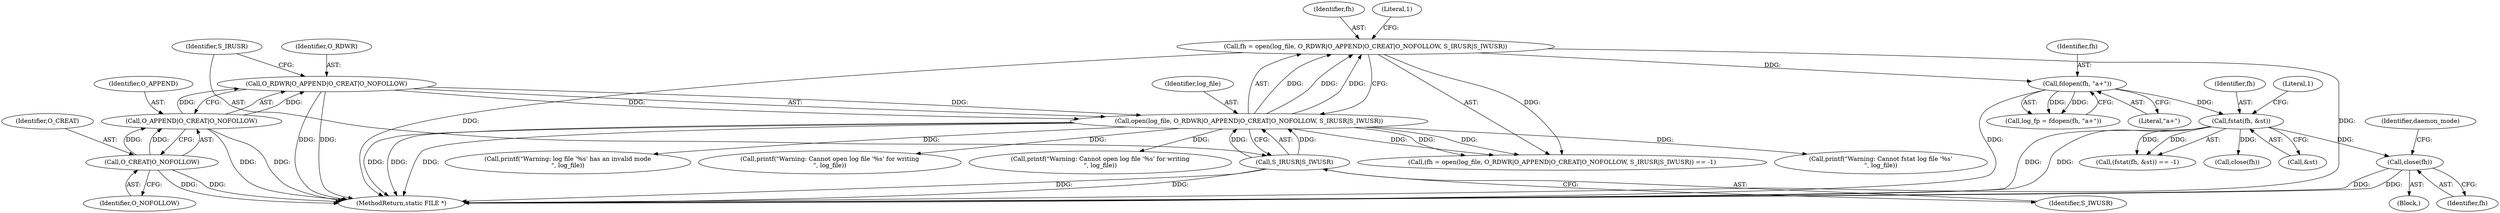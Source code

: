 digraph "0_nagioscore_c29557dec91eba2306f5fb11b8da4474ba63f8c4_0@API" {
"1000198" [label="(Call,close(fh))"];
"1000159" [label="(Call,fstat(fh, &st))"];
"1000140" [label="(Call,fdopen(fh, \"a+\"))"];
"1000112" [label="(Call,fh = open(log_file, O_RDWR|O_APPEND|O_CREAT|O_NOFOLLOW, S_IRUSR|S_IWUSR))"];
"1000114" [label="(Call,open(log_file, O_RDWR|O_APPEND|O_CREAT|O_NOFOLLOW, S_IRUSR|S_IWUSR))"];
"1000116" [label="(Call,O_RDWR|O_APPEND|O_CREAT|O_NOFOLLOW)"];
"1000118" [label="(Call,O_APPEND|O_CREAT|O_NOFOLLOW)"];
"1000120" [label="(Call,O_CREAT|O_NOFOLLOW)"];
"1000123" [label="(Call,S_IRUSR|S_IWUSR)"];
"1000113" [label="(Identifier,fh)"];
"1000194" [label="(Block,)"];
"1000116" [label="(Call,O_RDWR|O_APPEND|O_CREAT|O_NOFOLLOW)"];
"1000159" [label="(Call,fstat(fh, &st))"];
"1000124" [label="(Identifier,S_IRUSR)"];
"1000198" [label="(Call,close(fh))"];
"1000133" [label="(Call,printf(\"Warning: Cannot open log file '%s' for writing\n\", log_file))"];
"1000161" [label="(Call,&st)"];
"1000119" [label="(Identifier,O_APPEND)"];
"1000164" [label="(Literal,1)"];
"1000158" [label="(Call,(fstat(fh, &st)) == -1)"];
"1000138" [label="(Call,log_fp = fdopen(fh, \"a+\"))"];
"1000169" [label="(Call,close(fh))"];
"1000120" [label="(Call,O_CREAT|O_NOFOLLOW)"];
"1000127" [label="(Literal,1)"];
"1000123" [label="(Call,S_IRUSR|S_IWUSR)"];
"1000121" [label="(Identifier,O_CREAT)"];
"1000111" [label="(Call,(fh = open(log_file, O_RDWR|O_APPEND|O_CREAT|O_NOFOLLOW, S_IRUSR|S_IWUSR)) == -1)"];
"1000117" [label="(Identifier,O_RDWR)"];
"1000175" [label="(Call,printf(\"Warning: Cannot fstat log file '%s'\n\", log_file))"];
"1000202" [label="(Identifier,daemon_mode)"];
"1000140" [label="(Call,fdopen(fh, \"a+\"))"];
"1000160" [label="(Identifier,fh)"];
"1000218" [label="(MethodReturn,static FILE *)"];
"1000142" [label="(Literal,\"a+\")"];
"1000122" [label="(Identifier,O_NOFOLLOW)"];
"1000125" [label="(Identifier,S_IWUSR)"];
"1000199" [label="(Identifier,fh)"];
"1000114" [label="(Call,open(log_file, O_RDWR|O_APPEND|O_CREAT|O_NOFOLLOW, S_IRUSR|S_IWUSR))"];
"1000112" [label="(Call,fh = open(log_file, O_RDWR|O_APPEND|O_CREAT|O_NOFOLLOW, S_IRUSR|S_IWUSR))"];
"1000115" [label="(Identifier,log_file)"];
"1000141" [label="(Identifier,fh)"];
"1000118" [label="(Call,O_APPEND|O_CREAT|O_NOFOLLOW)"];
"1000204" [label="(Call,printf(\"Warning: log file '%s' has an invalid mode\n\", log_file))"];
"1000152" [label="(Call,printf(\"Warning: Cannot open log file '%s' for writing\n\", log_file))"];
"1000198" -> "1000194"  [label="AST: "];
"1000198" -> "1000199"  [label="CFG: "];
"1000199" -> "1000198"  [label="AST: "];
"1000202" -> "1000198"  [label="CFG: "];
"1000198" -> "1000218"  [label="DDG: "];
"1000198" -> "1000218"  [label="DDG: "];
"1000159" -> "1000198"  [label="DDG: "];
"1000159" -> "1000158"  [label="AST: "];
"1000159" -> "1000161"  [label="CFG: "];
"1000160" -> "1000159"  [label="AST: "];
"1000161" -> "1000159"  [label="AST: "];
"1000164" -> "1000159"  [label="CFG: "];
"1000159" -> "1000218"  [label="DDG: "];
"1000159" -> "1000218"  [label="DDG: "];
"1000159" -> "1000158"  [label="DDG: "];
"1000159" -> "1000158"  [label="DDG: "];
"1000140" -> "1000159"  [label="DDG: "];
"1000159" -> "1000169"  [label="DDG: "];
"1000140" -> "1000138"  [label="AST: "];
"1000140" -> "1000142"  [label="CFG: "];
"1000141" -> "1000140"  [label="AST: "];
"1000142" -> "1000140"  [label="AST: "];
"1000138" -> "1000140"  [label="CFG: "];
"1000140" -> "1000218"  [label="DDG: "];
"1000140" -> "1000138"  [label="DDG: "];
"1000140" -> "1000138"  [label="DDG: "];
"1000112" -> "1000140"  [label="DDG: "];
"1000112" -> "1000111"  [label="AST: "];
"1000112" -> "1000114"  [label="CFG: "];
"1000113" -> "1000112"  [label="AST: "];
"1000114" -> "1000112"  [label="AST: "];
"1000127" -> "1000112"  [label="CFG: "];
"1000112" -> "1000218"  [label="DDG: "];
"1000112" -> "1000218"  [label="DDG: "];
"1000112" -> "1000111"  [label="DDG: "];
"1000114" -> "1000112"  [label="DDG: "];
"1000114" -> "1000112"  [label="DDG: "];
"1000114" -> "1000112"  [label="DDG: "];
"1000114" -> "1000123"  [label="CFG: "];
"1000115" -> "1000114"  [label="AST: "];
"1000116" -> "1000114"  [label="AST: "];
"1000123" -> "1000114"  [label="AST: "];
"1000114" -> "1000218"  [label="DDG: "];
"1000114" -> "1000218"  [label="DDG: "];
"1000114" -> "1000218"  [label="DDG: "];
"1000114" -> "1000111"  [label="DDG: "];
"1000114" -> "1000111"  [label="DDG: "];
"1000114" -> "1000111"  [label="DDG: "];
"1000116" -> "1000114"  [label="DDG: "];
"1000116" -> "1000114"  [label="DDG: "];
"1000123" -> "1000114"  [label="DDG: "];
"1000123" -> "1000114"  [label="DDG: "];
"1000114" -> "1000133"  [label="DDG: "];
"1000114" -> "1000152"  [label="DDG: "];
"1000114" -> "1000175"  [label="DDG: "];
"1000114" -> "1000204"  [label="DDG: "];
"1000116" -> "1000118"  [label="CFG: "];
"1000117" -> "1000116"  [label="AST: "];
"1000118" -> "1000116"  [label="AST: "];
"1000124" -> "1000116"  [label="CFG: "];
"1000116" -> "1000218"  [label="DDG: "];
"1000116" -> "1000218"  [label="DDG: "];
"1000118" -> "1000116"  [label="DDG: "];
"1000118" -> "1000116"  [label="DDG: "];
"1000118" -> "1000120"  [label="CFG: "];
"1000119" -> "1000118"  [label="AST: "];
"1000120" -> "1000118"  [label="AST: "];
"1000118" -> "1000218"  [label="DDG: "];
"1000118" -> "1000218"  [label="DDG: "];
"1000120" -> "1000118"  [label="DDG: "];
"1000120" -> "1000118"  [label="DDG: "];
"1000120" -> "1000122"  [label="CFG: "];
"1000121" -> "1000120"  [label="AST: "];
"1000122" -> "1000120"  [label="AST: "];
"1000120" -> "1000218"  [label="DDG: "];
"1000120" -> "1000218"  [label="DDG: "];
"1000123" -> "1000125"  [label="CFG: "];
"1000124" -> "1000123"  [label="AST: "];
"1000125" -> "1000123"  [label="AST: "];
"1000123" -> "1000218"  [label="DDG: "];
"1000123" -> "1000218"  [label="DDG: "];
}
